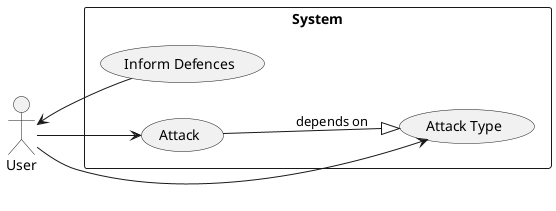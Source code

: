 @startuml
left to right direction
actor User
rectangle System {
User --> (Attack)
User --> (Attack Type)
(Attack) --|> (Attack Type) : depends on
User <- (Inform Defences)
}
@enduml
